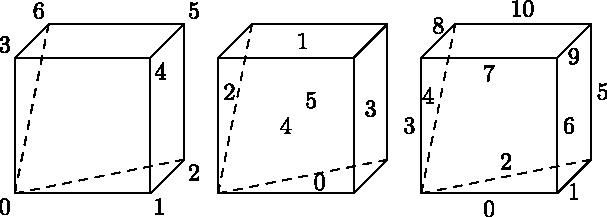 import three;

settings.render = 0;
settings.prc = false;
settings.gsOptions="-r144x144";
size(11cm);
currentprojection=obliqueZ();

Z /= 2;

triple[] corners = {
  Z,   X+Z,   X,
  Y+Z, X+Y+Z, X+Y, Y
};
pair[] corner_pos = {
  SW, SE, SE,
  NW, SE, NE, NW
};

triple[] face_centers = {
  (corners[0]+corners[2]+corners[1])/3,
  (corners[3]+corners[4]+corners[5]+corners[6])/4,
  (corners[0]+corners[3]+corners[6])/3,
  (corners[1]+corners[2]+corners[5]+corners[4])/4,
  (corners[0]+corners[1]+corners[4]+corners[3])/4,
  (corners[0]+corners[6]+corners[5]+corners[2])/4,
};

int[][] edges = {
  {0, 1},
  {1, 2},
  {0, 2},
  {0, 3},
  {0, 6},
  {2, 5},
  {1, 4},
  {3, 4},
  {3, 6},
  {4, 5},
  {5, 6},
};

pen[] edge_styles = {
  black,
  black,
  dashed,
  black,
  dashed,
  black,
  black,
  black,
  black,
  black,
  black
};

pair[] edge_pos = {
  S, S, N,
  W, NW, E, E,
  S, N, S, N
};

picture wedge()
{
  picture pic = new picture;
  for(int i=0; i<edges.length; ++i)
  {
    draw(pic, corners[edges[i][0]]--corners[edges[i][1]], edge_styles[i]);
  }
  return pic;
}

picture pic1 = wedge();
picture pic3 = wedge();
picture pic2 = wedge();

for(int i=0; i<corners.length; ++i)
{
  label(pic1, format("$%d$", i), corners[i], corner_pos[i]);
}
for(int i=0; i<face_centers.length; ++i)
{
  label(pic2, format("$%d$", i), face_centers[i]);
}
for(int i=0; i<edges.length; ++i)
{
  triple c = (corners[edges[i][0]]+corners[edges[i][1]])/2;
  label(pic3, format("$%d$", i), c, edge_pos[i]);
}

add(pic1);
add(shift(1.5X)*pic2);
add(shift(3X)*pic3);
